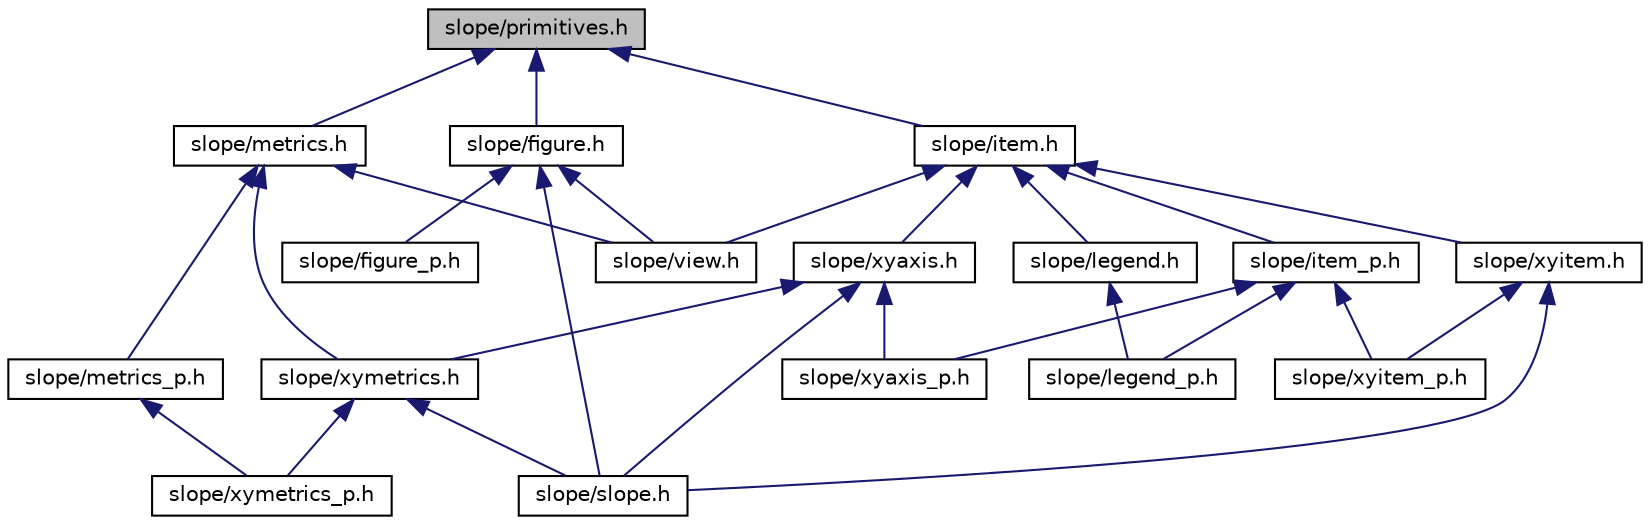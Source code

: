 digraph "slope/primitives.h"
{
  edge [fontname="Helvetica",fontsize="10",labelfontname="Helvetica",labelfontsize="10"];
  node [fontname="Helvetica",fontsize="10",shape=record];
  Node1 [label="slope/primitives.h",height=0.2,width=0.4,color="black", fillcolor="grey75", style="filled", fontcolor="black"];
  Node1 -> Node2 [dir="back",color="midnightblue",fontsize="10",style="solid",fontname="Helvetica"];
  Node2 [label="slope/figure.h",height=0.2,width=0.4,color="black", fillcolor="white", style="filled",URL="$figure_8h.html"];
  Node2 -> Node3 [dir="back",color="midnightblue",fontsize="10",style="solid",fontname="Helvetica"];
  Node3 [label="slope/figure_p.h",height=0.2,width=0.4,color="black", fillcolor="white", style="filled",URL="$figure__p_8h_source.html"];
  Node2 -> Node4 [dir="back",color="midnightblue",fontsize="10",style="solid",fontname="Helvetica"];
  Node4 [label="slope/slope.h",height=0.2,width=0.4,color="black", fillcolor="white", style="filled",URL="$slope_8h.html"];
  Node2 -> Node5 [dir="back",color="midnightblue",fontsize="10",style="solid",fontname="Helvetica"];
  Node5 [label="slope/view.h",height=0.2,width=0.4,color="black", fillcolor="white", style="filled",URL="$view_8h_source.html"];
  Node1 -> Node6 [dir="back",color="midnightblue",fontsize="10",style="solid",fontname="Helvetica"];
  Node6 [label="slope/metrics.h",height=0.2,width=0.4,color="black", fillcolor="white", style="filled",URL="$metrics_8h.html"];
  Node6 -> Node7 [dir="back",color="midnightblue",fontsize="10",style="solid",fontname="Helvetica"];
  Node7 [label="slope/metrics_p.h",height=0.2,width=0.4,color="black", fillcolor="white", style="filled",URL="$metrics__p_8h_source.html"];
  Node7 -> Node8 [dir="back",color="midnightblue",fontsize="10",style="solid",fontname="Helvetica"];
  Node8 [label="slope/xymetrics_p.h",height=0.2,width=0.4,color="black", fillcolor="white", style="filled",URL="$xymetrics__p_8h_source.html"];
  Node6 -> Node9 [dir="back",color="midnightblue",fontsize="10",style="solid",fontname="Helvetica"];
  Node9 [label="slope/xymetrics.h",height=0.2,width=0.4,color="black", fillcolor="white", style="filled",URL="$xymetrics_8h_source.html"];
  Node9 -> Node4 [dir="back",color="midnightblue",fontsize="10",style="solid",fontname="Helvetica"];
  Node9 -> Node8 [dir="back",color="midnightblue",fontsize="10",style="solid",fontname="Helvetica"];
  Node6 -> Node5 [dir="back",color="midnightblue",fontsize="10",style="solid",fontname="Helvetica"];
  Node1 -> Node10 [dir="back",color="midnightblue",fontsize="10",style="solid",fontname="Helvetica"];
  Node10 [label="slope/item.h",height=0.2,width=0.4,color="black", fillcolor="white", style="filled",URL="$item_8h.html"];
  Node10 -> Node11 [dir="back",color="midnightblue",fontsize="10",style="solid",fontname="Helvetica"];
  Node11 [label="slope/xyaxis.h",height=0.2,width=0.4,color="black", fillcolor="white", style="filled",URL="$xyaxis_8h_source.html"];
  Node11 -> Node9 [dir="back",color="midnightblue",fontsize="10",style="solid",fontname="Helvetica"];
  Node11 -> Node4 [dir="back",color="midnightblue",fontsize="10",style="solid",fontname="Helvetica"];
  Node11 -> Node12 [dir="back",color="midnightblue",fontsize="10",style="solid",fontname="Helvetica"];
  Node12 [label="slope/xyaxis_p.h",height=0.2,width=0.4,color="black", fillcolor="white", style="filled",URL="$xyaxis__p_8h_source.html"];
  Node10 -> Node13 [dir="back",color="midnightblue",fontsize="10",style="solid",fontname="Helvetica"];
  Node13 [label="slope/legend.h",height=0.2,width=0.4,color="black", fillcolor="white", style="filled",URL="$legend_8h_source.html"];
  Node13 -> Node14 [dir="back",color="midnightblue",fontsize="10",style="solid",fontname="Helvetica"];
  Node14 [label="slope/legend_p.h",height=0.2,width=0.4,color="black", fillcolor="white", style="filled",URL="$legend__p_8h_source.html"];
  Node10 -> Node15 [dir="back",color="midnightblue",fontsize="10",style="solid",fontname="Helvetica"];
  Node15 [label="slope/item_p.h",height=0.2,width=0.4,color="black", fillcolor="white", style="filled",URL="$item__p_8h_source.html"];
  Node15 -> Node14 [dir="back",color="midnightblue",fontsize="10",style="solid",fontname="Helvetica"];
  Node15 -> Node12 [dir="back",color="midnightblue",fontsize="10",style="solid",fontname="Helvetica"];
  Node15 -> Node16 [dir="back",color="midnightblue",fontsize="10",style="solid",fontname="Helvetica"];
  Node16 [label="slope/xyitem_p.h",height=0.2,width=0.4,color="black", fillcolor="white", style="filled",URL="$xyitem__p_8h_source.html"];
  Node10 -> Node17 [dir="back",color="midnightblue",fontsize="10",style="solid",fontname="Helvetica"];
  Node17 [label="slope/xyitem.h",height=0.2,width=0.4,color="black", fillcolor="white", style="filled",URL="$xyitem_8h_source.html"];
  Node17 -> Node4 [dir="back",color="midnightblue",fontsize="10",style="solid",fontname="Helvetica"];
  Node17 -> Node16 [dir="back",color="midnightblue",fontsize="10",style="solid",fontname="Helvetica"];
  Node10 -> Node5 [dir="back",color="midnightblue",fontsize="10",style="solid",fontname="Helvetica"];
}
